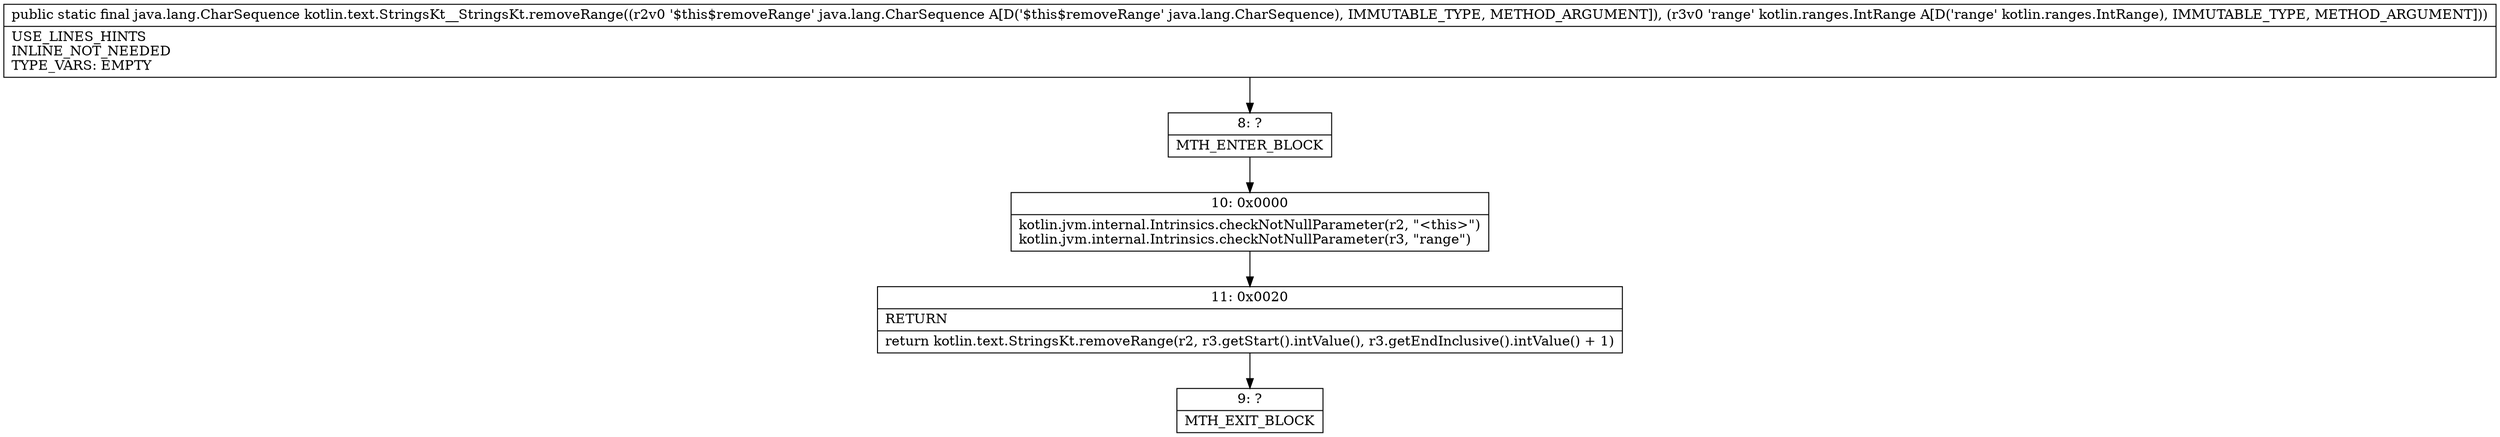 digraph "CFG forkotlin.text.StringsKt__StringsKt.removeRange(Ljava\/lang\/CharSequence;Lkotlin\/ranges\/IntRange;)Ljava\/lang\/CharSequence;" {
Node_8 [shape=record,label="{8\:\ ?|MTH_ENTER_BLOCK\l}"];
Node_10 [shape=record,label="{10\:\ 0x0000|kotlin.jvm.internal.Intrinsics.checkNotNullParameter(r2, \"\<this\>\")\lkotlin.jvm.internal.Intrinsics.checkNotNullParameter(r3, \"range\")\l}"];
Node_11 [shape=record,label="{11\:\ 0x0020|RETURN\l|return kotlin.text.StringsKt.removeRange(r2, r3.getStart().intValue(), r3.getEndInclusive().intValue() + 1)\l}"];
Node_9 [shape=record,label="{9\:\ ?|MTH_EXIT_BLOCK\l}"];
MethodNode[shape=record,label="{public static final java.lang.CharSequence kotlin.text.StringsKt__StringsKt.removeRange((r2v0 '$this$removeRange' java.lang.CharSequence A[D('$this$removeRange' java.lang.CharSequence), IMMUTABLE_TYPE, METHOD_ARGUMENT]), (r3v0 'range' kotlin.ranges.IntRange A[D('range' kotlin.ranges.IntRange), IMMUTABLE_TYPE, METHOD_ARGUMENT]))  | USE_LINES_HINTS\lINLINE_NOT_NEEDED\lTYPE_VARS: EMPTY\l}"];
MethodNode -> Node_8;Node_8 -> Node_10;
Node_10 -> Node_11;
Node_11 -> Node_9;
}

